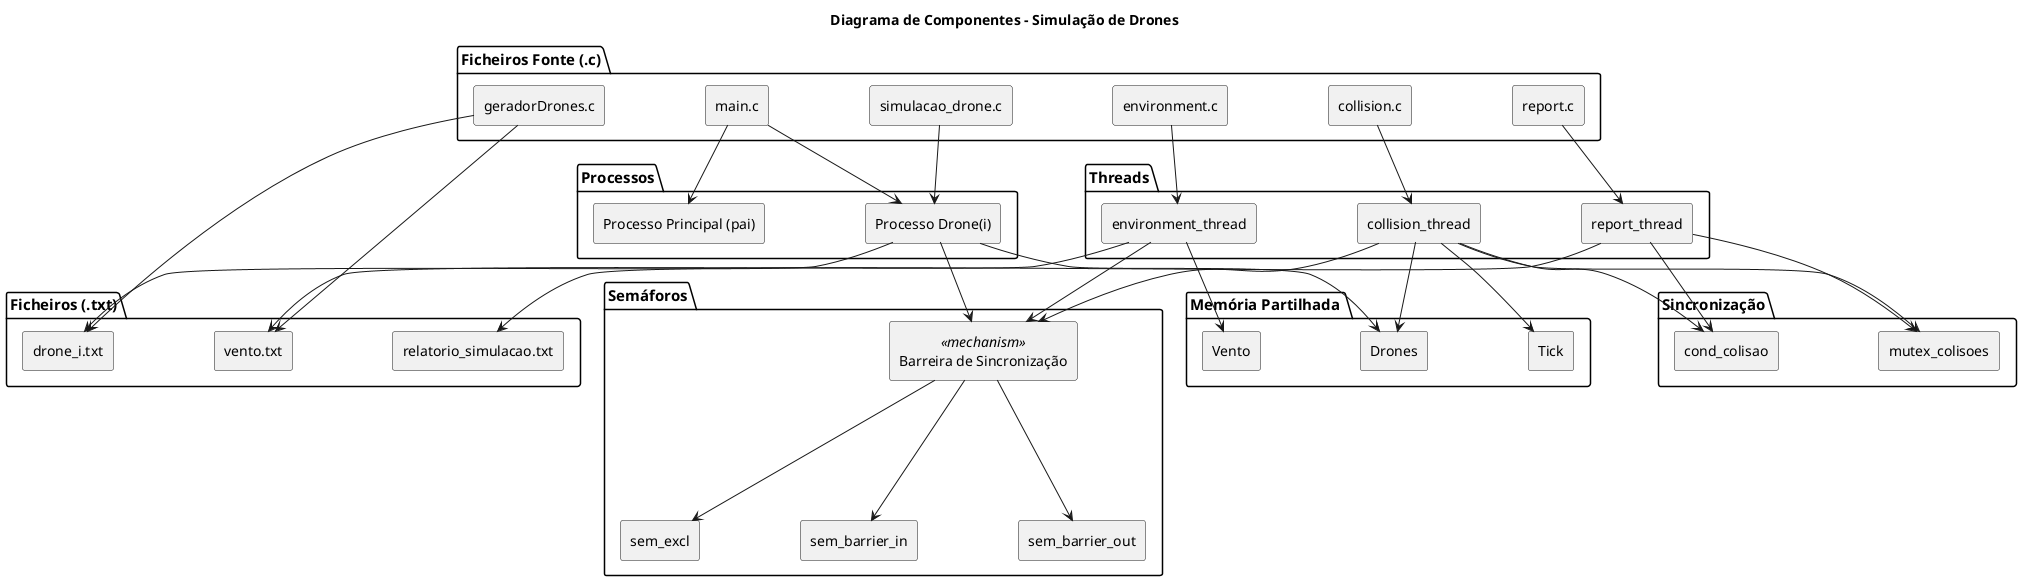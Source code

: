 @startuml
title Diagrama de Componentes - Simulação de Drones

skinparam componentStyle rectangle
skinparam package {
  BorderColor Black
  BackgroundColor White
  FontSize 15
}
skinparam defaultTextAlignment center
skinparam nodesep 100
skinparam ranksep 70


' ========== FICHEIROS FONTE ==========
package "Ficheiros Fonte (.c)" {
  [main.c]
  [geradorDrones.c]
  [simulacao_drone.c]
  [collision.c]
  [environment.c]
  [report.c]

}

' ========== THREADS ==========
package "Threads" {
  [collision_thread]
  [report_thread]
  [environment_thread]
}

' ========== PROCESSOS ==========
package "Processos" {
  [Processo Principal (pai)]
  [Processo Drone(i)]

}

' ========== FICHEIROS TEXTO ==========
package "Ficheiros (.txt)" {
  [vento.txt]
  [drone_i.txt]
  [relatorio_simulacao.txt]
}

' ========== MEMÓRIA PARTILHADA ==========
package "Memória Partilhada " {
  [Drones]
  [Tick]
  [Vento]
}


' ========== SEMÁFOROS ==========
package "Semáforos" {
  [Barreira de Sincronização] <<mechanism>>
  [sem_excl]
  [sem_barrier_in]
  [sem_barrier_out]
}


' ========== MUTEX E VARIÁVEIS DE CONDIÇÃO ==========
package "Sincronização" {
  [mutex_colisoes]
  [cond_colisao]
}

[main.c] --> [Processo Principal (pai)]
[main.c] --> [Processo Drone(i)]
[geradorDrones.c] -->[drone_i.txt]
[geradorDrones.c] -->[vento.txt]
[simulacao_drone.c] --> [Processo Drone(i)]
[collision.c] --> [collision_thread]
[report.c] --> [report_thread]
[environment.c] --> [environment_thread]
[report_thread] --> [relatorio_simulacao.txt]
[environment_thread] --> [vento.txt]
[Processo Drone(i)] --> [drone_i.txt]
[collision_thread] --> [Drones]
[collision_thread] --> [Tick]
[environment_thread] --> [Vento]
[Processo Drone(i)] --> [Drones]
[collision_thread] --> [Barreira de Sincronização]
[environment_thread] --> [Barreira de Sincronização]
[Processo Drone(i)] --> [Barreira de Sincronização]
[Barreira de Sincronização] ---> [sem_excl]
[Barreira de Sincronização] ---> [sem_barrier_in]
[Barreira de Sincronização] ---> [sem_barrier_out]
[collision_thread] --> [mutex_colisoes]
[report_thread] --> [mutex_colisoes]
[collision_thread] --> [cond_colisao]
[report_thread] --> [cond_colisao]



@enduml